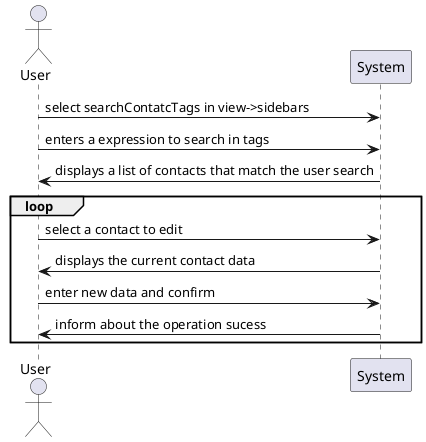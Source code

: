 @startuml doc-files/crm01_03_req1.png
actor User 
participant System
User -> System : select searchContatcTags in view->sidebars
User -> System : enters a expression to search in tags
System -> User : displays a list of contacts that match the user search
loop
User -> System : select a contact to edit
System -> User : displays the current contact data
User -> System : enter new data and confirm
System -> User : inform about the operation sucess
end
@enduml
